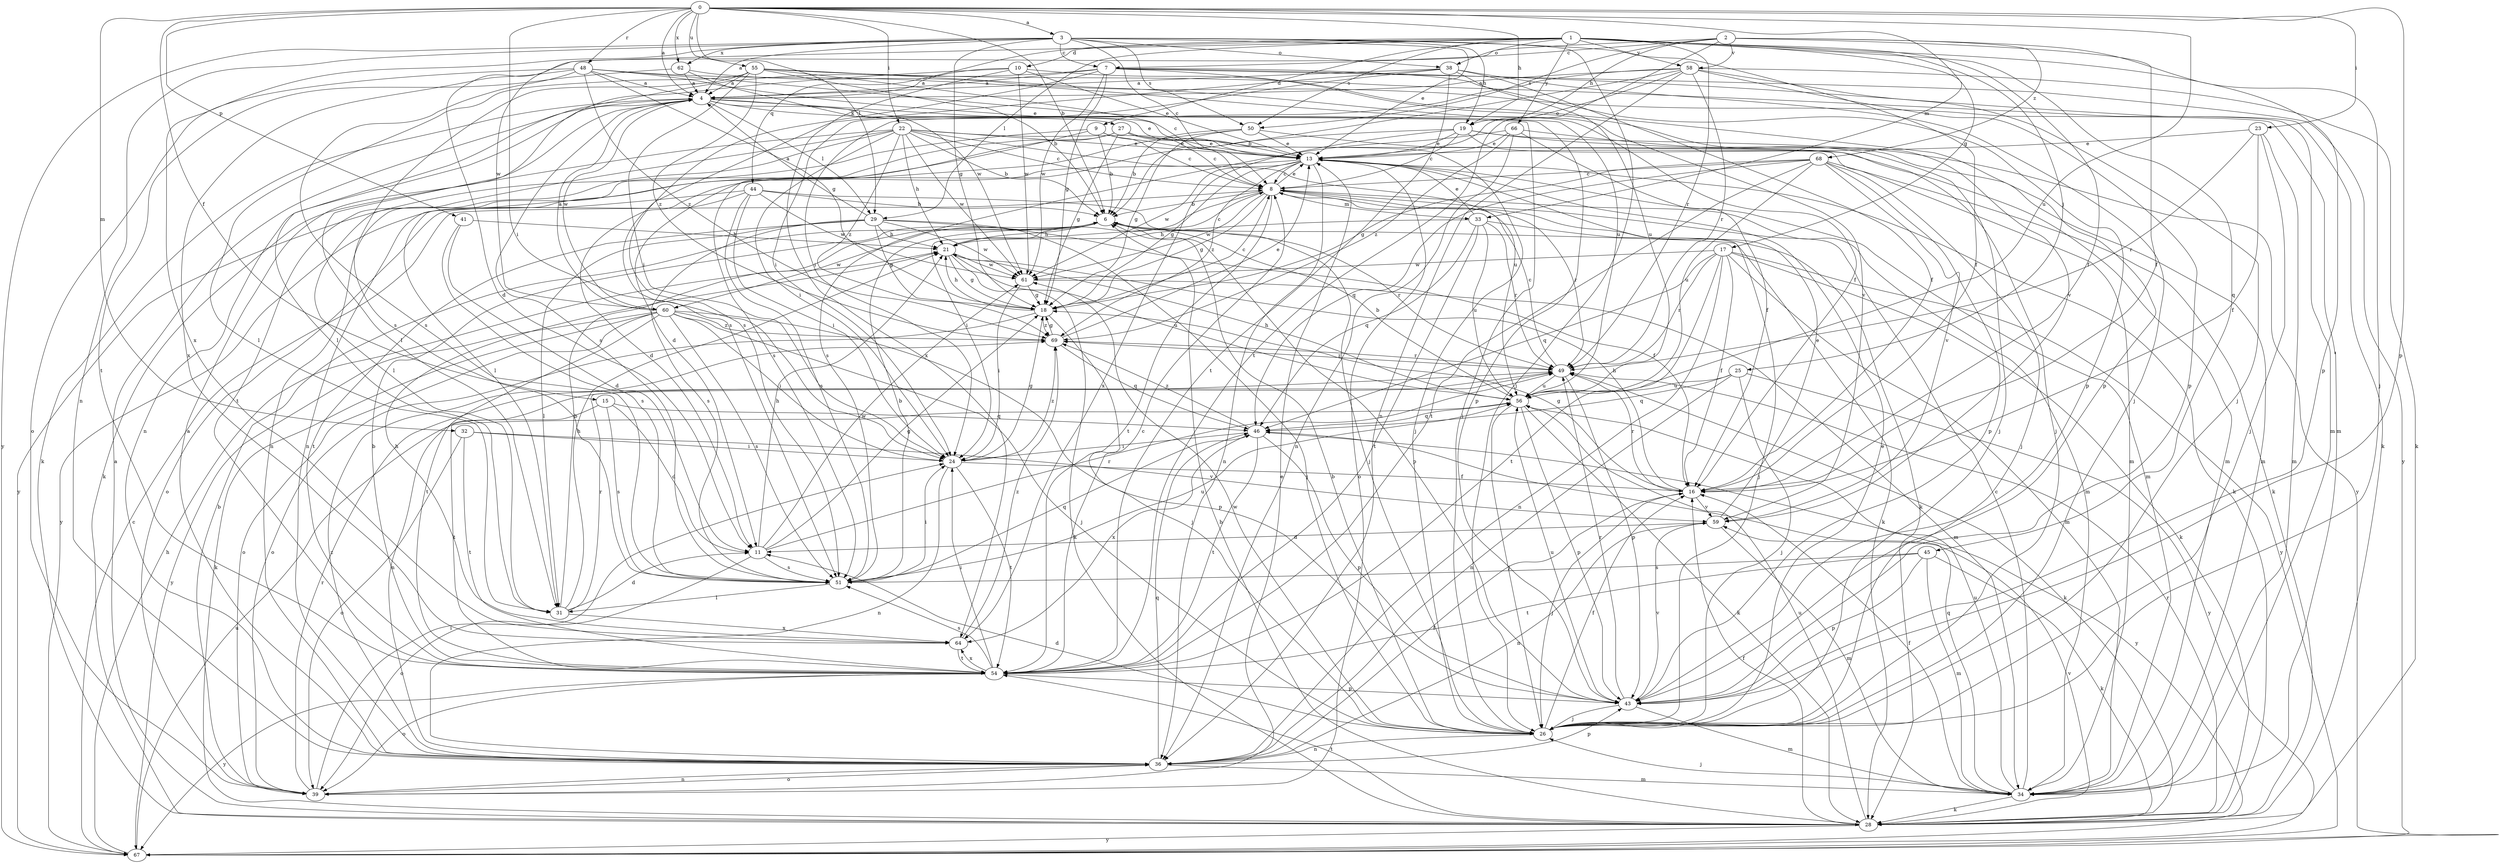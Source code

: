 strict digraph  {
0;
1;
2;
3;
4;
6;
7;
8;
9;
10;
11;
13;
15;
16;
17;
18;
19;
21;
22;
23;
24;
25;
26;
27;
28;
29;
31;
32;
33;
34;
36;
38;
39;
41;
43;
44;
45;
46;
48;
49;
50;
51;
54;
55;
56;
58;
59;
60;
61;
62;
64;
66;
67;
68;
69;
0 -> 3  [label=a];
0 -> 4  [label=a];
0 -> 6  [label=b];
0 -> 15  [label=f];
0 -> 19  [label=h];
0 -> 22  [label=i];
0 -> 23  [label=i];
0 -> 24  [label=i];
0 -> 29  [label=l];
0 -> 32  [label=m];
0 -> 33  [label=m];
0 -> 41  [label=p];
0 -> 43  [label=p];
0 -> 48  [label=r];
0 -> 55  [label=u];
0 -> 56  [label=u];
0 -> 62  [label=x];
1 -> 9  [label=d];
1 -> 10  [label=d];
1 -> 16  [label=f];
1 -> 17  [label=g];
1 -> 25  [label=j];
1 -> 29  [label=l];
1 -> 38  [label=o];
1 -> 43  [label=p];
1 -> 44  [label=q];
1 -> 45  [label=q];
1 -> 49  [label=r];
1 -> 50  [label=s];
1 -> 58  [label=v];
1 -> 60  [label=w];
1 -> 66  [label=y];
2 -> 7  [label=c];
2 -> 11  [label=d];
2 -> 16  [label=f];
2 -> 19  [label=h];
2 -> 26  [label=j];
2 -> 50  [label=s];
2 -> 54  [label=t];
2 -> 58  [label=v];
2 -> 68  [label=z];
3 -> 4  [label=a];
3 -> 7  [label=c];
3 -> 8  [label=c];
3 -> 13  [label=e];
3 -> 16  [label=f];
3 -> 18  [label=g];
3 -> 19  [label=h];
3 -> 26  [label=j];
3 -> 36  [label=n];
3 -> 38  [label=o];
3 -> 50  [label=s];
3 -> 62  [label=x];
3 -> 64  [label=x];
3 -> 67  [label=y];
4 -> 13  [label=e];
4 -> 26  [label=j];
4 -> 27  [label=k];
4 -> 28  [label=k];
4 -> 29  [label=l];
4 -> 36  [label=n];
4 -> 43  [label=p];
4 -> 51  [label=s];
4 -> 60  [label=w];
6 -> 21  [label=h];
6 -> 28  [label=k];
6 -> 43  [label=p];
6 -> 49  [label=r];
6 -> 60  [label=w];
7 -> 4  [label=a];
7 -> 18  [label=g];
7 -> 28  [label=k];
7 -> 31  [label=l];
7 -> 43  [label=p];
7 -> 51  [label=s];
7 -> 59  [label=v];
7 -> 61  [label=w];
7 -> 67  [label=y];
8 -> 6  [label=b];
8 -> 13  [label=e];
8 -> 18  [label=g];
8 -> 24  [label=i];
8 -> 28  [label=k];
8 -> 33  [label=m];
8 -> 34  [label=m];
8 -> 49  [label=r];
8 -> 54  [label=t];
8 -> 61  [label=w];
9 -> 6  [label=b];
9 -> 8  [label=c];
9 -> 13  [label=e];
9 -> 51  [label=s];
9 -> 67  [label=y];
10 -> 4  [label=a];
10 -> 13  [label=e];
10 -> 31  [label=l];
10 -> 43  [label=p];
10 -> 61  [label=w];
10 -> 64  [label=x];
11 -> 18  [label=g];
11 -> 21  [label=h];
11 -> 39  [label=o];
11 -> 49  [label=r];
11 -> 51  [label=s];
11 -> 61  [label=w];
13 -> 8  [label=c];
13 -> 11  [label=d];
13 -> 18  [label=g];
13 -> 28  [label=k];
13 -> 34  [label=m];
13 -> 36  [label=n];
13 -> 39  [label=o];
13 -> 61  [label=w];
13 -> 69  [label=z];
15 -> 11  [label=d];
15 -> 46  [label=q];
15 -> 51  [label=s];
15 -> 54  [label=t];
16 -> 18  [label=g];
16 -> 21  [label=h];
16 -> 26  [label=j];
16 -> 49  [label=r];
16 -> 59  [label=v];
17 -> 16  [label=f];
17 -> 28  [label=k];
17 -> 34  [label=m];
17 -> 36  [label=n];
17 -> 46  [label=q];
17 -> 49  [label=r];
17 -> 54  [label=t];
17 -> 61  [label=w];
17 -> 67  [label=y];
18 -> 8  [label=c];
18 -> 21  [label=h];
18 -> 26  [label=j];
18 -> 39  [label=o];
18 -> 69  [label=z];
19 -> 8  [label=c];
19 -> 11  [label=d];
19 -> 13  [label=e];
19 -> 26  [label=j];
19 -> 34  [label=m];
19 -> 64  [label=x];
19 -> 67  [label=y];
21 -> 8  [label=c];
21 -> 18  [label=g];
21 -> 28  [label=k];
21 -> 56  [label=u];
21 -> 61  [label=w];
22 -> 6  [label=b];
22 -> 8  [label=c];
22 -> 13  [label=e];
22 -> 21  [label=h];
22 -> 24  [label=i];
22 -> 28  [label=k];
22 -> 31  [label=l];
22 -> 34  [label=m];
22 -> 54  [label=t];
22 -> 56  [label=u];
22 -> 61  [label=w];
22 -> 69  [label=z];
23 -> 13  [label=e];
23 -> 16  [label=f];
23 -> 26  [label=j];
23 -> 34  [label=m];
23 -> 49  [label=r];
24 -> 16  [label=f];
24 -> 18  [label=g];
24 -> 36  [label=n];
24 -> 54  [label=t];
24 -> 69  [label=z];
25 -> 26  [label=j];
25 -> 36  [label=n];
25 -> 46  [label=q];
25 -> 56  [label=u];
25 -> 67  [label=y];
26 -> 6  [label=b];
26 -> 11  [label=d];
26 -> 13  [label=e];
26 -> 16  [label=f];
26 -> 36  [label=n];
26 -> 61  [label=w];
27 -> 8  [label=c];
27 -> 13  [label=e];
27 -> 18  [label=g];
27 -> 26  [label=j];
27 -> 31  [label=l];
27 -> 36  [label=n];
28 -> 4  [label=a];
28 -> 6  [label=b];
28 -> 16  [label=f];
28 -> 49  [label=r];
28 -> 54  [label=t];
28 -> 56  [label=u];
28 -> 59  [label=v];
28 -> 67  [label=y];
29 -> 4  [label=a];
29 -> 16  [label=f];
29 -> 18  [label=g];
29 -> 21  [label=h];
29 -> 26  [label=j];
29 -> 31  [label=l];
29 -> 51  [label=s];
29 -> 54  [label=t];
29 -> 61  [label=w];
31 -> 6  [label=b];
31 -> 11  [label=d];
31 -> 21  [label=h];
31 -> 49  [label=r];
31 -> 64  [label=x];
32 -> 24  [label=i];
32 -> 39  [label=o];
32 -> 54  [label=t];
32 -> 59  [label=v];
33 -> 13  [label=e];
33 -> 21  [label=h];
33 -> 26  [label=j];
33 -> 46  [label=q];
33 -> 49  [label=r];
33 -> 54  [label=t];
33 -> 56  [label=u];
34 -> 8  [label=c];
34 -> 16  [label=f];
34 -> 26  [label=j];
34 -> 28  [label=k];
34 -> 46  [label=q];
34 -> 56  [label=u];
36 -> 4  [label=a];
36 -> 16  [label=f];
36 -> 34  [label=m];
36 -> 39  [label=o];
36 -> 43  [label=p];
36 -> 46  [label=q];
36 -> 69  [label=z];
38 -> 4  [label=a];
38 -> 16  [label=f];
38 -> 24  [label=i];
38 -> 26  [label=j];
38 -> 51  [label=s];
38 -> 54  [label=t];
38 -> 56  [label=u];
39 -> 6  [label=b];
39 -> 13  [label=e];
39 -> 24  [label=i];
39 -> 36  [label=n];
39 -> 49  [label=r];
41 -> 11  [label=d];
41 -> 21  [label=h];
41 -> 51  [label=s];
43 -> 26  [label=j];
43 -> 34  [label=m];
43 -> 49  [label=r];
43 -> 56  [label=u];
43 -> 59  [label=v];
44 -> 6  [label=b];
44 -> 24  [label=i];
44 -> 26  [label=j];
44 -> 39  [label=o];
44 -> 51  [label=s];
44 -> 61  [label=w];
44 -> 67  [label=y];
45 -> 28  [label=k];
45 -> 34  [label=m];
45 -> 43  [label=p];
45 -> 51  [label=s];
45 -> 54  [label=t];
46 -> 24  [label=i];
46 -> 43  [label=p];
46 -> 54  [label=t];
46 -> 64  [label=x];
46 -> 67  [label=y];
46 -> 69  [label=z];
48 -> 4  [label=a];
48 -> 13  [label=e];
48 -> 16  [label=f];
48 -> 18  [label=g];
48 -> 39  [label=o];
48 -> 51  [label=s];
48 -> 56  [label=u];
48 -> 64  [label=x];
48 -> 69  [label=z];
49 -> 8  [label=c];
49 -> 28  [label=k];
49 -> 36  [label=n];
49 -> 43  [label=p];
49 -> 56  [label=u];
49 -> 69  [label=z];
50 -> 6  [label=b];
50 -> 13  [label=e];
50 -> 18  [label=g];
50 -> 34  [label=m];
50 -> 36  [label=n];
51 -> 6  [label=b];
51 -> 24  [label=i];
51 -> 31  [label=l];
51 -> 46  [label=q];
51 -> 56  [label=u];
54 -> 6  [label=b];
54 -> 8  [label=c];
54 -> 24  [label=i];
54 -> 39  [label=o];
54 -> 43  [label=p];
54 -> 51  [label=s];
54 -> 64  [label=x];
54 -> 67  [label=y];
55 -> 4  [label=a];
55 -> 6  [label=b];
55 -> 8  [label=c];
55 -> 24  [label=i];
55 -> 31  [label=l];
55 -> 34  [label=m];
55 -> 51  [label=s];
55 -> 59  [label=v];
55 -> 69  [label=z];
56 -> 6  [label=b];
56 -> 21  [label=h];
56 -> 26  [label=j];
56 -> 28  [label=k];
56 -> 43  [label=p];
56 -> 46  [label=q];
58 -> 4  [label=a];
58 -> 6  [label=b];
58 -> 13  [label=e];
58 -> 24  [label=i];
58 -> 26  [label=j];
58 -> 28  [label=k];
58 -> 36  [label=n];
58 -> 43  [label=p];
58 -> 49  [label=r];
59 -> 11  [label=d];
59 -> 13  [label=e];
59 -> 34  [label=m];
59 -> 36  [label=n];
60 -> 4  [label=a];
60 -> 24  [label=i];
60 -> 26  [label=j];
60 -> 28  [label=k];
60 -> 39  [label=o];
60 -> 43  [label=p];
60 -> 51  [label=s];
60 -> 54  [label=t];
60 -> 67  [label=y];
60 -> 69  [label=z];
61 -> 18  [label=g];
61 -> 24  [label=i];
61 -> 34  [label=m];
62 -> 4  [label=a];
62 -> 34  [label=m];
62 -> 54  [label=t];
62 -> 61  [label=w];
64 -> 21  [label=h];
64 -> 54  [label=t];
64 -> 69  [label=z];
66 -> 13  [label=e];
66 -> 16  [label=f];
66 -> 26  [label=j];
66 -> 36  [label=n];
66 -> 51  [label=s];
66 -> 69  [label=z];
67 -> 8  [label=c];
67 -> 21  [label=h];
67 -> 56  [label=u];
68 -> 8  [label=c];
68 -> 18  [label=g];
68 -> 26  [label=j];
68 -> 28  [label=k];
68 -> 43  [label=p];
68 -> 46  [label=q];
68 -> 54  [label=t];
68 -> 56  [label=u];
68 -> 59  [label=v];
69 -> 13  [label=e];
69 -> 18  [label=g];
69 -> 46  [label=q];
69 -> 49  [label=r];
}
